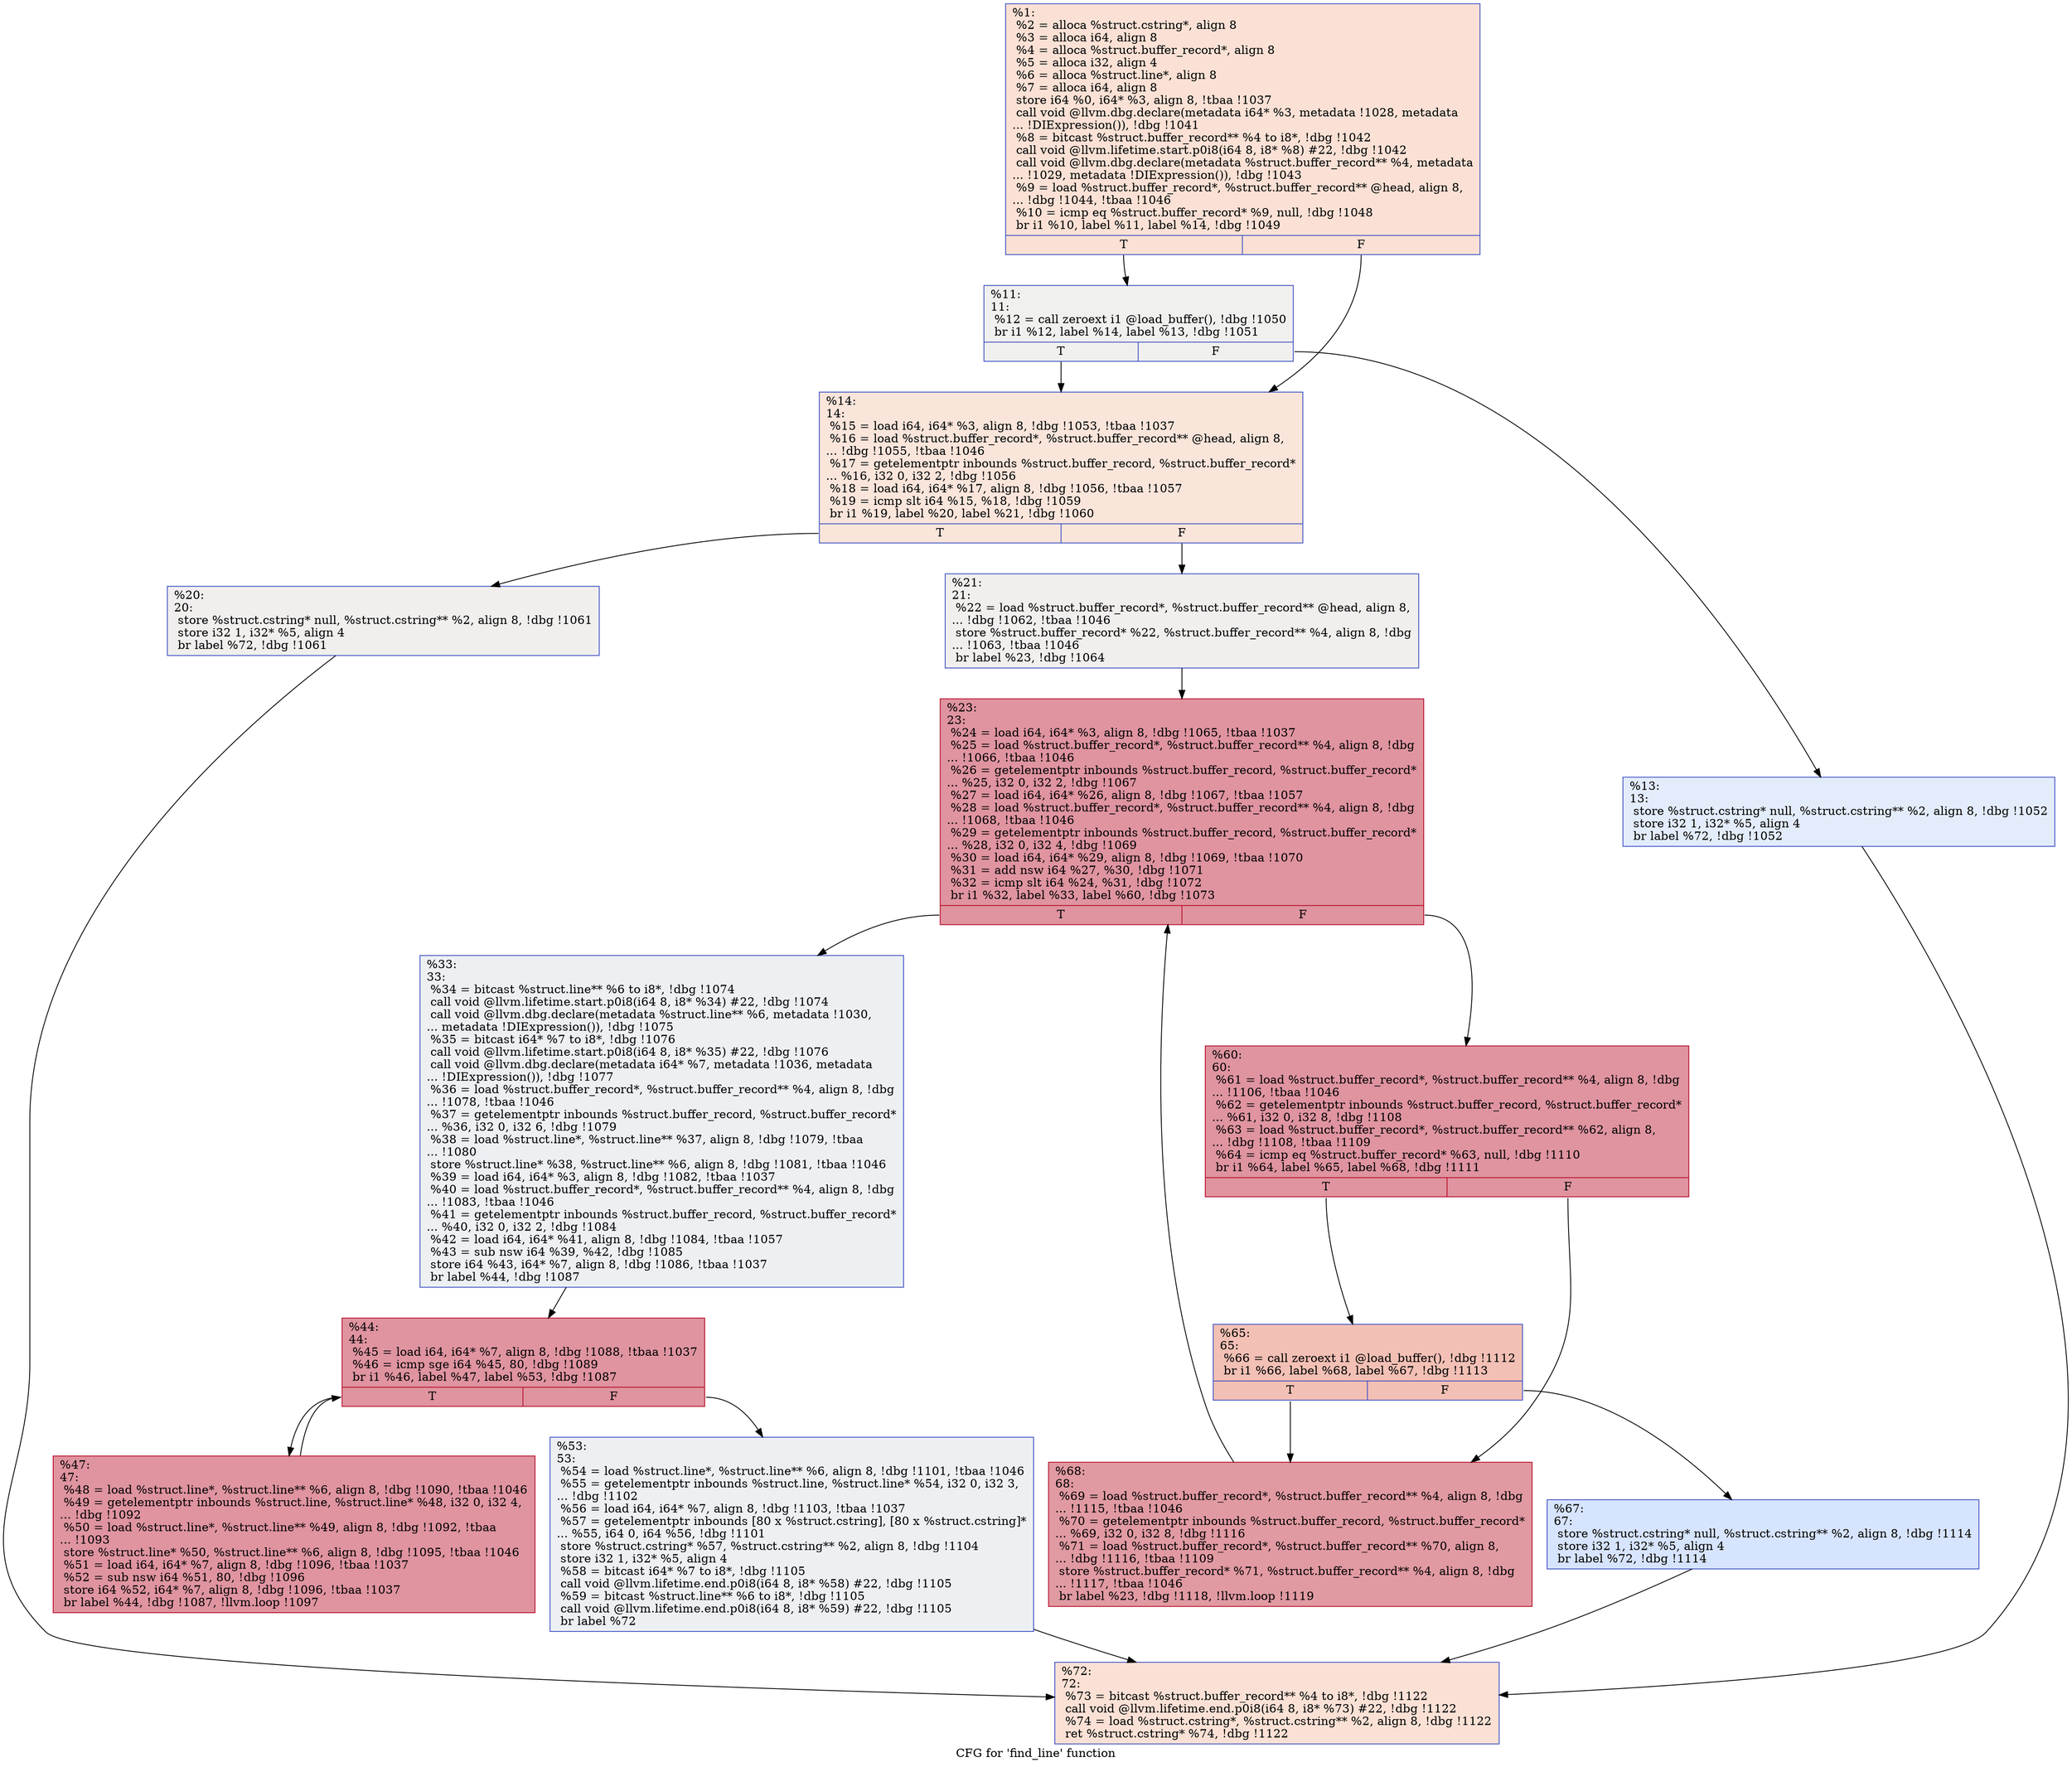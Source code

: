digraph "CFG for 'find_line' function" {
	label="CFG for 'find_line' function";

	Node0x23648c0 [shape=record,color="#3d50c3ff", style=filled, fillcolor="#f7bca170",label="{%1:\l  %2 = alloca %struct.cstring*, align 8\l  %3 = alloca i64, align 8\l  %4 = alloca %struct.buffer_record*, align 8\l  %5 = alloca i32, align 4\l  %6 = alloca %struct.line*, align 8\l  %7 = alloca i64, align 8\l  store i64 %0, i64* %3, align 8, !tbaa !1037\l  call void @llvm.dbg.declare(metadata i64* %3, metadata !1028, metadata\l... !DIExpression()), !dbg !1041\l  %8 = bitcast %struct.buffer_record** %4 to i8*, !dbg !1042\l  call void @llvm.lifetime.start.p0i8(i64 8, i8* %8) #22, !dbg !1042\l  call void @llvm.dbg.declare(metadata %struct.buffer_record** %4, metadata\l... !1029, metadata !DIExpression()), !dbg !1043\l  %9 = load %struct.buffer_record*, %struct.buffer_record** @head, align 8,\l... !dbg !1044, !tbaa !1046\l  %10 = icmp eq %struct.buffer_record* %9, null, !dbg !1048\l  br i1 %10, label %11, label %14, !dbg !1049\l|{<s0>T|<s1>F}}"];
	Node0x23648c0:s0 -> Node0x23649a0;
	Node0x23648c0:s1 -> Node0x2364a40;
	Node0x23649a0 [shape=record,color="#3d50c3ff", style=filled, fillcolor="#dedcdb70",label="{%11:\l11:                                               \l  %12 = call zeroext i1 @load_buffer(), !dbg !1050\l  br i1 %12, label %14, label %13, !dbg !1051\l|{<s0>T|<s1>F}}"];
	Node0x23649a0:s0 -> Node0x2364a40;
	Node0x23649a0:s1 -> Node0x23649f0;
	Node0x23649f0 [shape=record,color="#3d50c3ff", style=filled, fillcolor="#bfd3f670",label="{%13:\l13:                                               \l  store %struct.cstring* null, %struct.cstring** %2, align 8, !dbg !1052\l  store i32 1, i32* %5, align 4\l  br label %72, !dbg !1052\l}"];
	Node0x23649f0 -> Node0x2364e00;
	Node0x2364a40 [shape=record,color="#3d50c3ff", style=filled, fillcolor="#f4c5ad70",label="{%14:\l14:                                               \l  %15 = load i64, i64* %3, align 8, !dbg !1053, !tbaa !1037\l  %16 = load %struct.buffer_record*, %struct.buffer_record** @head, align 8,\l... !dbg !1055, !tbaa !1046\l  %17 = getelementptr inbounds %struct.buffer_record, %struct.buffer_record*\l... %16, i32 0, i32 2, !dbg !1056\l  %18 = load i64, i64* %17, align 8, !dbg !1056, !tbaa !1057\l  %19 = icmp slt i64 %15, %18, !dbg !1059\l  br i1 %19, label %20, label %21, !dbg !1060\l|{<s0>T|<s1>F}}"];
	Node0x2364a40:s0 -> Node0x2364a90;
	Node0x2364a40:s1 -> Node0x2364ae0;
	Node0x2364a90 [shape=record,color="#3d50c3ff", style=filled, fillcolor="#e0dbd870",label="{%20:\l20:                                               \l  store %struct.cstring* null, %struct.cstring** %2, align 8, !dbg !1061\l  store i32 1, i32* %5, align 4\l  br label %72, !dbg !1061\l}"];
	Node0x2364a90 -> Node0x2364e00;
	Node0x2364ae0 [shape=record,color="#3d50c3ff", style=filled, fillcolor="#e0dbd870",label="{%21:\l21:                                               \l  %22 = load %struct.buffer_record*, %struct.buffer_record** @head, align 8,\l... !dbg !1062, !tbaa !1046\l  store %struct.buffer_record* %22, %struct.buffer_record** %4, align 8, !dbg\l... !1063, !tbaa !1046\l  br label %23, !dbg !1064\l}"];
	Node0x2364ae0 -> Node0x2364b30;
	Node0x2364b30 [shape=record,color="#b70d28ff", style=filled, fillcolor="#b70d2870",label="{%23:\l23:                                               \l  %24 = load i64, i64* %3, align 8, !dbg !1065, !tbaa !1037\l  %25 = load %struct.buffer_record*, %struct.buffer_record** %4, align 8, !dbg\l... !1066, !tbaa !1046\l  %26 = getelementptr inbounds %struct.buffer_record, %struct.buffer_record*\l... %25, i32 0, i32 2, !dbg !1067\l  %27 = load i64, i64* %26, align 8, !dbg !1067, !tbaa !1057\l  %28 = load %struct.buffer_record*, %struct.buffer_record** %4, align 8, !dbg\l... !1068, !tbaa !1046\l  %29 = getelementptr inbounds %struct.buffer_record, %struct.buffer_record*\l... %28, i32 0, i32 4, !dbg !1069\l  %30 = load i64, i64* %29, align 8, !dbg !1069, !tbaa !1070\l  %31 = add nsw i64 %27, %30, !dbg !1071\l  %32 = icmp slt i64 %24, %31, !dbg !1072\l  br i1 %32, label %33, label %60, !dbg !1073\l|{<s0>T|<s1>F}}"];
	Node0x2364b30:s0 -> Node0x2364b80;
	Node0x2364b30:s1 -> Node0x2364cc0;
	Node0x2364b80 [shape=record,color="#3d50c3ff", style=filled, fillcolor="#d6dce470",label="{%33:\l33:                                               \l  %34 = bitcast %struct.line** %6 to i8*, !dbg !1074\l  call void @llvm.lifetime.start.p0i8(i64 8, i8* %34) #22, !dbg !1074\l  call void @llvm.dbg.declare(metadata %struct.line** %6, metadata !1030,\l... metadata !DIExpression()), !dbg !1075\l  %35 = bitcast i64* %7 to i8*, !dbg !1076\l  call void @llvm.lifetime.start.p0i8(i64 8, i8* %35) #22, !dbg !1076\l  call void @llvm.dbg.declare(metadata i64* %7, metadata !1036, metadata\l... !DIExpression()), !dbg !1077\l  %36 = load %struct.buffer_record*, %struct.buffer_record** %4, align 8, !dbg\l... !1078, !tbaa !1046\l  %37 = getelementptr inbounds %struct.buffer_record, %struct.buffer_record*\l... %36, i32 0, i32 6, !dbg !1079\l  %38 = load %struct.line*, %struct.line** %37, align 8, !dbg !1079, !tbaa\l... !1080\l  store %struct.line* %38, %struct.line** %6, align 8, !dbg !1081, !tbaa !1046\l  %39 = load i64, i64* %3, align 8, !dbg !1082, !tbaa !1037\l  %40 = load %struct.buffer_record*, %struct.buffer_record** %4, align 8, !dbg\l... !1083, !tbaa !1046\l  %41 = getelementptr inbounds %struct.buffer_record, %struct.buffer_record*\l... %40, i32 0, i32 2, !dbg !1084\l  %42 = load i64, i64* %41, align 8, !dbg !1084, !tbaa !1057\l  %43 = sub nsw i64 %39, %42, !dbg !1085\l  store i64 %43, i64* %7, align 8, !dbg !1086, !tbaa !1037\l  br label %44, !dbg !1087\l}"];
	Node0x2364b80 -> Node0x2364bd0;
	Node0x2364bd0 [shape=record,color="#b70d28ff", style=filled, fillcolor="#b70d2870",label="{%44:\l44:                                               \l  %45 = load i64, i64* %7, align 8, !dbg !1088, !tbaa !1037\l  %46 = icmp sge i64 %45, 80, !dbg !1089\l  br i1 %46, label %47, label %53, !dbg !1087\l|{<s0>T|<s1>F}}"];
	Node0x2364bd0:s0 -> Node0x2364c20;
	Node0x2364bd0:s1 -> Node0x2364c70;
	Node0x2364c20 [shape=record,color="#b70d28ff", style=filled, fillcolor="#b70d2870",label="{%47:\l47:                                               \l  %48 = load %struct.line*, %struct.line** %6, align 8, !dbg !1090, !tbaa !1046\l  %49 = getelementptr inbounds %struct.line, %struct.line* %48, i32 0, i32 4,\l... !dbg !1092\l  %50 = load %struct.line*, %struct.line** %49, align 8, !dbg !1092, !tbaa\l... !1093\l  store %struct.line* %50, %struct.line** %6, align 8, !dbg !1095, !tbaa !1046\l  %51 = load i64, i64* %7, align 8, !dbg !1096, !tbaa !1037\l  %52 = sub nsw i64 %51, 80, !dbg !1096\l  store i64 %52, i64* %7, align 8, !dbg !1096, !tbaa !1037\l  br label %44, !dbg !1087, !llvm.loop !1097\l}"];
	Node0x2364c20 -> Node0x2364bd0;
	Node0x2364c70 [shape=record,color="#3d50c3ff", style=filled, fillcolor="#d6dce470",label="{%53:\l53:                                               \l  %54 = load %struct.line*, %struct.line** %6, align 8, !dbg !1101, !tbaa !1046\l  %55 = getelementptr inbounds %struct.line, %struct.line* %54, i32 0, i32 3,\l... !dbg !1102\l  %56 = load i64, i64* %7, align 8, !dbg !1103, !tbaa !1037\l  %57 = getelementptr inbounds [80 x %struct.cstring], [80 x %struct.cstring]*\l... %55, i64 0, i64 %56, !dbg !1101\l  store %struct.cstring* %57, %struct.cstring** %2, align 8, !dbg !1104\l  store i32 1, i32* %5, align 4\l  %58 = bitcast i64* %7 to i8*, !dbg !1105\l  call void @llvm.lifetime.end.p0i8(i64 8, i8* %58) #22, !dbg !1105\l  %59 = bitcast %struct.line** %6 to i8*, !dbg !1105\l  call void @llvm.lifetime.end.p0i8(i64 8, i8* %59) #22, !dbg !1105\l  br label %72\l}"];
	Node0x2364c70 -> Node0x2364e00;
	Node0x2364cc0 [shape=record,color="#b70d28ff", style=filled, fillcolor="#b70d2870",label="{%60:\l60:                                               \l  %61 = load %struct.buffer_record*, %struct.buffer_record** %4, align 8, !dbg\l... !1106, !tbaa !1046\l  %62 = getelementptr inbounds %struct.buffer_record, %struct.buffer_record*\l... %61, i32 0, i32 8, !dbg !1108\l  %63 = load %struct.buffer_record*, %struct.buffer_record** %62, align 8,\l... !dbg !1108, !tbaa !1109\l  %64 = icmp eq %struct.buffer_record* %63, null, !dbg !1110\l  br i1 %64, label %65, label %68, !dbg !1111\l|{<s0>T|<s1>F}}"];
	Node0x2364cc0:s0 -> Node0x2364d10;
	Node0x2364cc0:s1 -> Node0x2364db0;
	Node0x2364d10 [shape=record,color="#3d50c3ff", style=filled, fillcolor="#e5705870",label="{%65:\l65:                                               \l  %66 = call zeroext i1 @load_buffer(), !dbg !1112\l  br i1 %66, label %68, label %67, !dbg !1113\l|{<s0>T|<s1>F}}"];
	Node0x2364d10:s0 -> Node0x2364db0;
	Node0x2364d10:s1 -> Node0x2364d60;
	Node0x2364d60 [shape=record,color="#3d50c3ff", style=filled, fillcolor="#a5c3fe70",label="{%67:\l67:                                               \l  store %struct.cstring* null, %struct.cstring** %2, align 8, !dbg !1114\l  store i32 1, i32* %5, align 4\l  br label %72, !dbg !1114\l}"];
	Node0x2364d60 -> Node0x2364e00;
	Node0x2364db0 [shape=record,color="#b70d28ff", style=filled, fillcolor="#bb1b2c70",label="{%68:\l68:                                               \l  %69 = load %struct.buffer_record*, %struct.buffer_record** %4, align 8, !dbg\l... !1115, !tbaa !1046\l  %70 = getelementptr inbounds %struct.buffer_record, %struct.buffer_record*\l... %69, i32 0, i32 8, !dbg !1116\l  %71 = load %struct.buffer_record*, %struct.buffer_record** %70, align 8,\l... !dbg !1116, !tbaa !1109\l  store %struct.buffer_record* %71, %struct.buffer_record** %4, align 8, !dbg\l... !1117, !tbaa !1046\l  br label %23, !dbg !1118, !llvm.loop !1119\l}"];
	Node0x2364db0 -> Node0x2364b30;
	Node0x2364e00 [shape=record,color="#3d50c3ff", style=filled, fillcolor="#f7bca170",label="{%72:\l72:                                               \l  %73 = bitcast %struct.buffer_record** %4 to i8*, !dbg !1122\l  call void @llvm.lifetime.end.p0i8(i64 8, i8* %73) #22, !dbg !1122\l  %74 = load %struct.cstring*, %struct.cstring** %2, align 8, !dbg !1122\l  ret %struct.cstring* %74, !dbg !1122\l}"];
}
